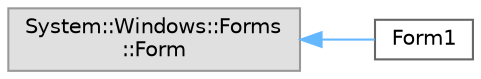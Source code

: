 digraph "类继承关系图"
{
 // LATEX_PDF_SIZE
  bgcolor="transparent";
  edge [fontname=Helvetica,fontsize=10,labelfontname=Helvetica,labelfontsize=10];
  node [fontname=Helvetica,fontsize=10,shape=box,height=0.2,width=0.4];
  rankdir="LR";
  Node0 [id="Node000000",label="System::Windows::Forms\l::Form",height=0.2,width=0.4,color="grey60", fillcolor="#E0E0E0", style="filled",tooltip=" "];
  Node0 -> Node1 [id="edge6649_Node000000_Node000001",dir="back",color="steelblue1",style="solid",tooltip=" "];
  Node1 [id="Node000001",label="Form1",height=0.2,width=0.4,color="grey40", fillcolor="white", style="filled",URL="$class_form1.html",tooltip=" "];
}
